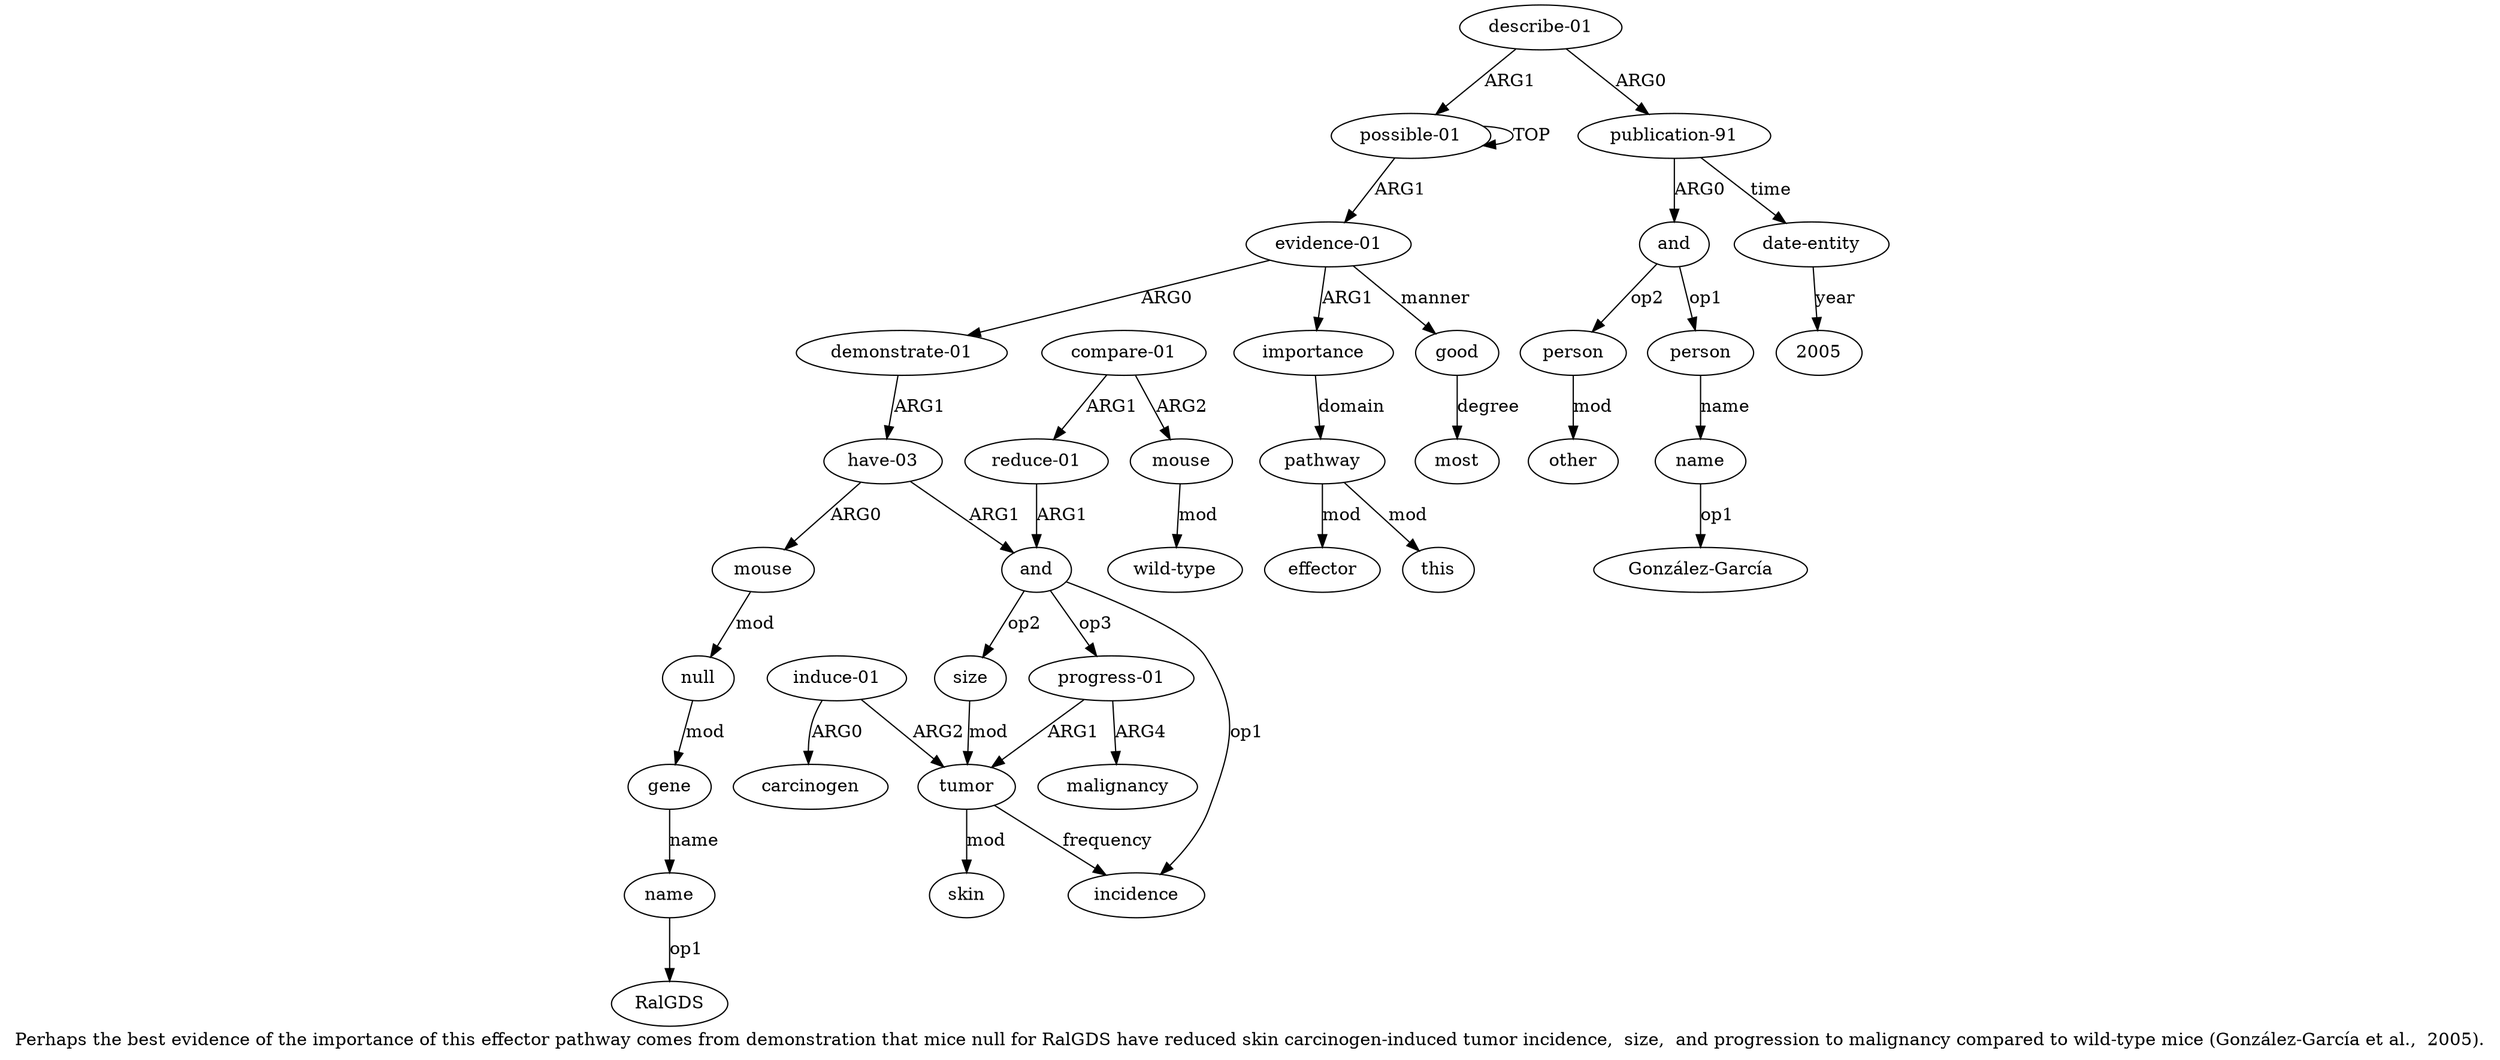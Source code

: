 digraph  {
	graph [label="Perhaps the best evidence of the importance of this effector pathway comes from demonstration that mice null for RalGDS have reduced \
skin carcinogen-induced tumor incidence,  size,  and progression to malignancy compared to wild-type mice (González-García et \
al.,  2005)."];
	node [label="\N"];
	a20	 [color=black,
		gold_ind=20,
		gold_label=carcinogen,
		label=carcinogen,
		test_ind=20,
		test_label=carcinogen];
	a21	 [color=black,
		gold_ind=21,
		gold_label=skin,
		label=skin,
		test_ind=21,
		test_label=skin];
	a22	 [color=black,
		gold_ind=22,
		gold_label=size,
		label=size,
		test_ind=22,
		test_label=size];
	a18	 [color=black,
		gold_ind=18,
		gold_label=tumor,
		label=tumor,
		test_ind=18,
		test_label=tumor];
	a22 -> a18 [key=0,
	color=black,
	gold_label=mod,
	label=mod,
	test_label=mod];
a23 [color=black,
	gold_ind=23,
	gold_label="progress-01",
	label="progress-01",
	test_ind=23,
	test_label="progress-01"];
a24 [color=black,
	gold_ind=24,
	gold_label=malignancy,
	label=malignancy,
	test_ind=24,
	test_label=malignancy];
a23 -> a24 [key=0,
color=black,
gold_label=ARG4,
label=ARG4,
test_label=ARG4];
a23 -> a18 [key=0,
color=black,
gold_label=ARG1,
label=ARG1,
test_label=ARG1];
a25 [color=black,
gold_ind=25,
gold_label="reduce-01",
label="reduce-01",
test_ind=25,
test_label="reduce-01"];
a16 [color=black,
gold_ind=16,
gold_label=and,
label=and,
test_ind=16,
test_label=and];
a25 -> a16 [key=0,
color=black,
gold_label=ARG1,
label=ARG1,
test_label=ARG1];
a26 [color=black,
gold_ind=26,
gold_label="compare-01",
label="compare-01",
test_ind=26,
test_label="compare-01"];
a26 -> a25 [key=0,
color=black,
gold_label=ARG1,
label=ARG1,
test_label=ARG1];
a27 [color=black,
gold_ind=27,
gold_label=mouse,
label=mouse,
test_ind=27,
test_label=mouse];
a26 -> a27 [key=0,
color=black,
gold_label=ARG2,
label=ARG2,
test_label=ARG2];
a28 [color=black,
gold_ind=28,
gold_label="wild-type",
label="wild-type",
test_ind=28,
test_label="wild-type"];
a27 -> a28 [key=0,
color=black,
gold_label=mod,
label=mod,
test_label=mod];
a29 [color=black,
gold_ind=29,
gold_label=importance,
label=importance,
test_ind=29,
test_label=importance];
a30 [color=black,
gold_ind=30,
gold_label=pathway,
label=pathway,
test_ind=30,
test_label=pathway];
a29 -> a30 [key=0,
color=black,
gold_label=domain,
label=domain,
test_label=domain];
a31 [color=black,
gold_ind=31,
gold_label=effector,
label=effector,
test_ind=31,
test_label=effector];
a30 -> a31 [key=0,
color=black,
gold_label=mod,
label=mod,
test_label=mod];
a32 [color=black,
gold_ind=32,
gold_label=this,
label=this,
test_ind=32,
test_label=this];
a30 -> a32 [key=0,
color=black,
gold_label=mod,
label=mod,
test_label=mod];
a33 [color=black,
gold_ind=33,
gold_label=good,
label=good,
test_ind=33,
test_label=good];
a34 [color=black,
gold_ind=34,
gold_label=most,
label=most,
test_ind=34,
test_label=most];
a33 -> a34 [key=0,
color=black,
gold_label=degree,
label=degree,
test_label=degree];
"a5 González-García" [color=black,
gold_ind=-1,
gold_label="González-García",
label="González-García",
test_ind=-1,
test_label="González-García"];
"a8 2005" [color=black,
gold_ind=-1,
gold_label=2005,
label=2005,
test_ind=-1,
test_label=2005];
"a15 RalGDS" [color=black,
gold_ind=-1,
gold_label=RalGDS,
label=RalGDS,
test_ind=-1,
test_label=RalGDS];
a15 [color=black,
gold_ind=15,
gold_label=name,
label=name,
test_ind=15,
test_label=name];
a15 -> "a15 RalGDS" [key=0,
color=black,
gold_label=op1,
label=op1,
test_label=op1];
a14 [color=black,
gold_ind=14,
gold_label=gene,
label=gene,
test_ind=14,
test_label=gene];
a14 -> a15 [key=0,
color=black,
gold_label=name,
label=name,
test_label=name];
a17 [color=black,
gold_ind=17,
gold_label=incidence,
label=incidence,
test_ind=17,
test_label=incidence];
a16 -> a22 [key=0,
color=black,
gold_label=op2,
label=op2,
test_label=op2];
a16 -> a23 [key=0,
color=black,
gold_label=op3,
label=op3,
test_label=op3];
a16 -> a17 [key=0,
color=black,
gold_label=op1,
label=op1,
test_label=op1];
a11 [color=black,
gold_ind=11,
gold_label="have-03",
label="have-03",
test_ind=11,
test_label="have-03"];
a11 -> a16 [key=0,
color=black,
gold_label=ARG1,
label=ARG1,
test_label=ARG1];
a12 [color=black,
gold_ind=12,
gold_label=mouse,
label=mouse,
test_ind=12,
test_label=mouse];
a11 -> a12 [key=0,
color=black,
gold_label=ARG0,
label=ARG0,
test_label=ARG0];
a10 [color=black,
gold_ind=10,
gold_label="demonstrate-01",
label="demonstrate-01",
test_ind=10,
test_label="demonstrate-01"];
a10 -> a11 [key=0,
color=black,
gold_label=ARG1,
label=ARG1,
test_label=ARG1];
a13 [color=black,
gold_ind=13,
gold_label=null,
label=null,
test_ind=13,
test_label=null];
a13 -> a14 [key=0,
color=black,
gold_label=mod,
label=mod,
test_label=mod];
a12 -> a13 [key=0,
color=black,
gold_label=mod,
label=mod,
test_label=mod];
a19 [color=black,
gold_ind=19,
gold_label="induce-01",
label="induce-01",
test_ind=19,
test_label="induce-01"];
a19 -> a20 [key=0,
color=black,
gold_label=ARG0,
label=ARG0,
test_label=ARG0];
a19 -> a18 [key=0,
color=black,
gold_label=ARG2,
label=ARG2,
test_label=ARG2];
a18 -> a21 [key=0,
color=black,
gold_label=mod,
label=mod,
test_label=mod];
a18 -> a17 [key=0,
color=black,
gold_label=frequency,
label=frequency,
test_label=frequency];
a1 [color=black,
gold_ind=1,
gold_label="describe-01",
label="describe-01",
test_ind=1,
test_label="describe-01"];
a0 [color=black,
gold_ind=0,
gold_label="possible-01",
label="possible-01",
test_ind=0,
test_label="possible-01"];
a1 -> a0 [key=0,
color=black,
gold_label=ARG1,
label=ARG1,
test_label=ARG1];
a2 [color=black,
gold_ind=2,
gold_label="publication-91",
label="publication-91",
test_ind=2,
test_label="publication-91"];
a1 -> a2 [key=0,
color=black,
gold_label=ARG0,
label=ARG0,
test_label=ARG0];
a0 -> a0 [key=0,
color=black,
gold_label=TOP,
label=TOP,
test_label=TOP];
a9 [color=black,
gold_ind=9,
gold_label="evidence-01",
label="evidence-01",
test_ind=9,
test_label="evidence-01"];
a0 -> a9 [key=0,
color=black,
gold_label=ARG1,
label=ARG1,
test_label=ARG1];
a3 [color=black,
gold_ind=3,
gold_label=and,
label=and,
test_ind=3,
test_label=and];
a4 [color=black,
gold_ind=4,
gold_label=person,
label=person,
test_ind=4,
test_label=person];
a3 -> a4 [key=0,
color=black,
gold_label=op1,
label=op1,
test_label=op1];
a6 [color=black,
gold_ind=6,
gold_label=person,
label=person,
test_ind=6,
test_label=person];
a3 -> a6 [key=0,
color=black,
gold_label=op2,
label=op2,
test_label=op2];
a2 -> a3 [key=0,
color=black,
gold_label=ARG0,
label=ARG0,
test_label=ARG0];
a8 [color=black,
gold_ind=8,
gold_label="date-entity",
label="date-entity",
test_ind=8,
test_label="date-entity"];
a2 -> a8 [key=0,
color=black,
gold_label=time,
label=time,
test_label=time];
a5 [color=black,
gold_ind=5,
gold_label=name,
label=name,
test_ind=5,
test_label=name];
a5 -> "a5 González-García" [key=0,
color=black,
gold_label=op1,
label=op1,
test_label=op1];
a4 -> a5 [key=0,
color=black,
gold_label=name,
label=name,
test_label=name];
a7 [color=black,
gold_ind=7,
gold_label=other,
label=other,
test_ind=7,
test_label=other];
a6 -> a7 [key=0,
color=black,
gold_label=mod,
label=mod,
test_label=mod];
a9 -> a29 [key=0,
color=black,
gold_label=ARG1,
label=ARG1,
test_label=ARG1];
a9 -> a33 [key=0,
color=black,
gold_label=manner,
label=manner,
test_label=manner];
a9 -> a10 [key=0,
color=black,
gold_label=ARG0,
label=ARG0,
test_label=ARG0];
a8 -> "a8 2005" [key=0,
color=black,
gold_label=year,
label=year,
test_label=year];
}
